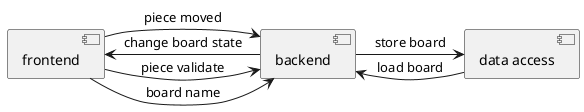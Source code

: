 @startuml

[frontend] -> [backend] : piece moved
[frontend] -> [backend] : piece validate
[frontend] -> [backend] : board name
[frontend] <- [backend] : change board state

[backend] -> [data access] : store board
[backend] <- [data access] : load board

@enduml